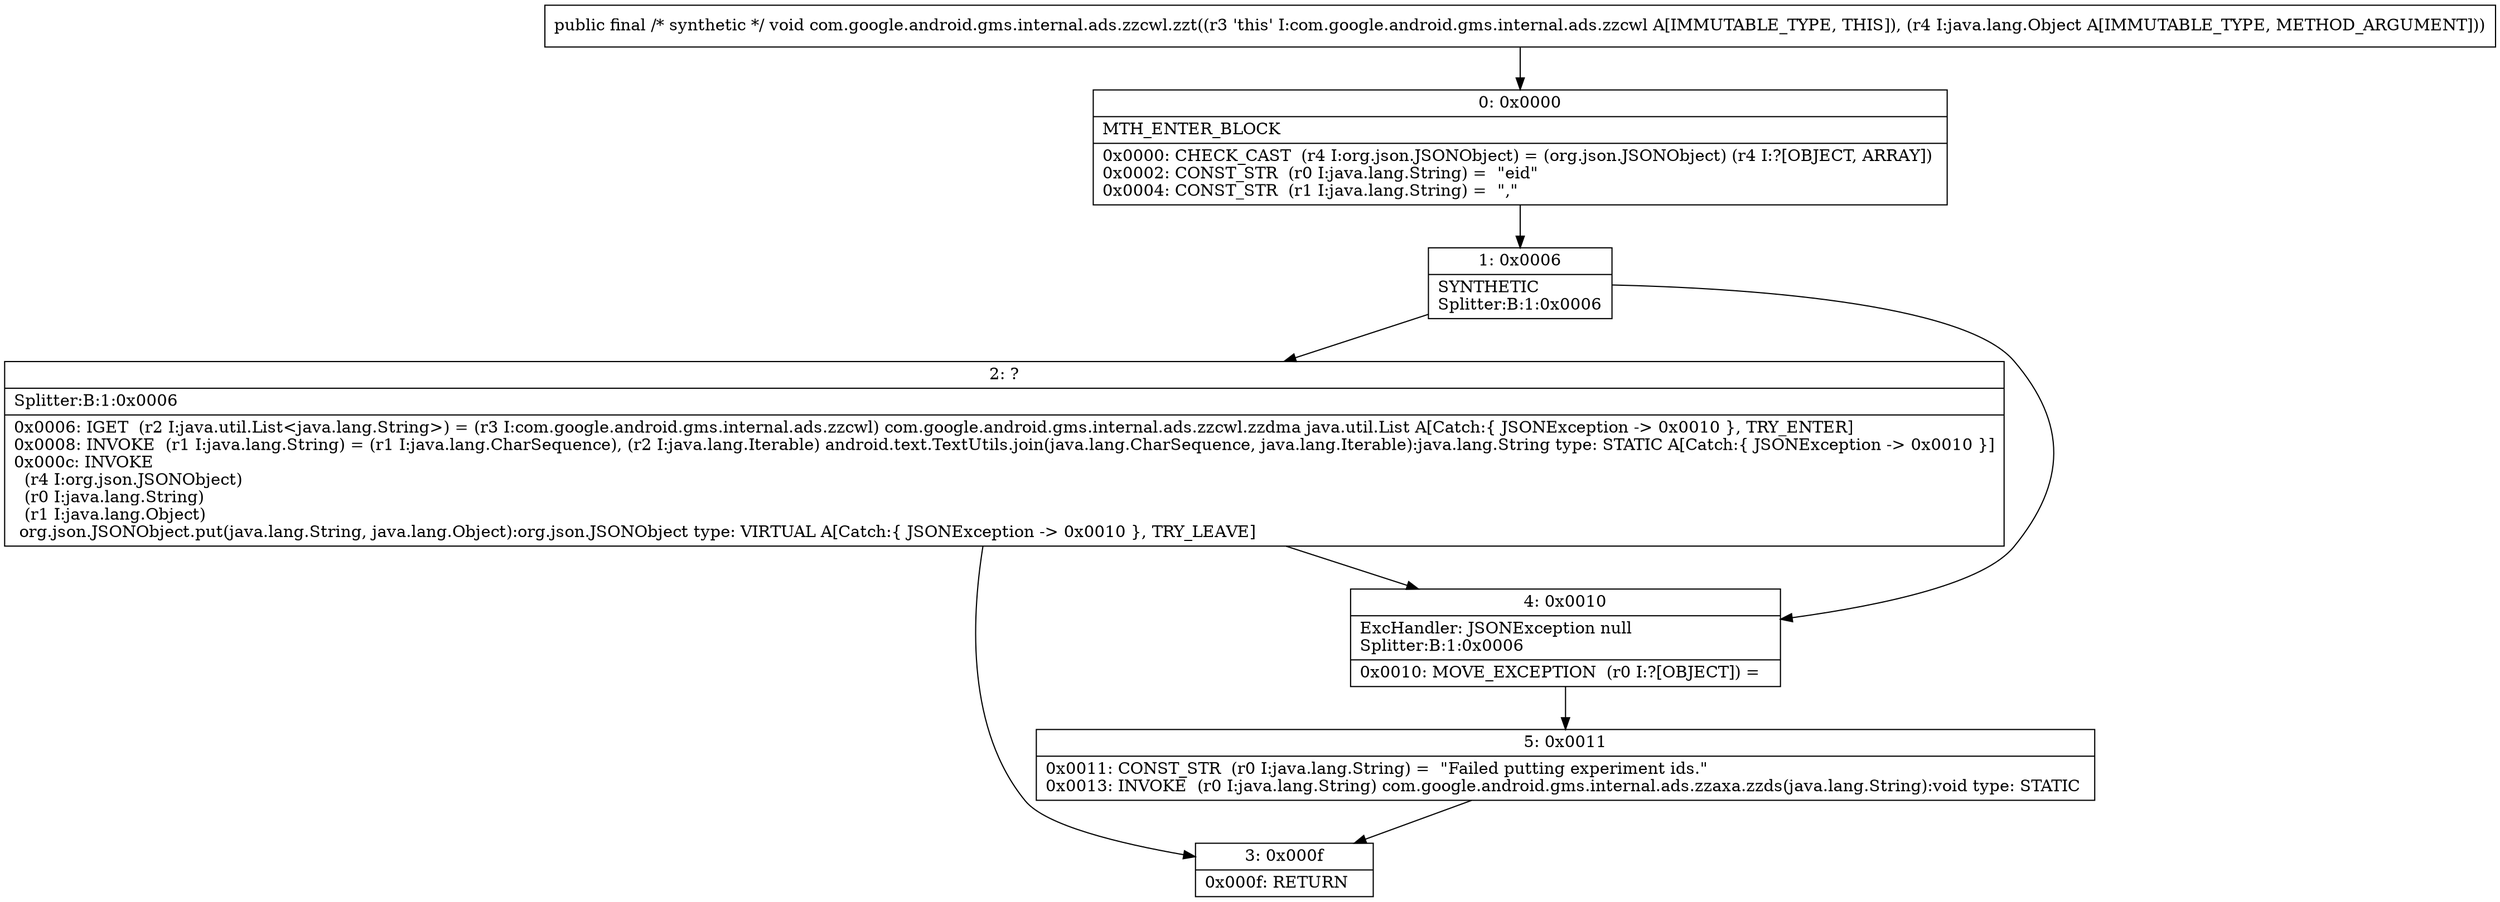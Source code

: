 digraph "CFG forcom.google.android.gms.internal.ads.zzcwl.zzt(Ljava\/lang\/Object;)V" {
Node_0 [shape=record,label="{0\:\ 0x0000|MTH_ENTER_BLOCK\l|0x0000: CHECK_CAST  (r4 I:org.json.JSONObject) = (org.json.JSONObject) (r4 I:?[OBJECT, ARRAY]) \l0x0002: CONST_STR  (r0 I:java.lang.String) =  \"eid\" \l0x0004: CONST_STR  (r1 I:java.lang.String) =  \",\" \l}"];
Node_1 [shape=record,label="{1\:\ 0x0006|SYNTHETIC\lSplitter:B:1:0x0006\l}"];
Node_2 [shape=record,label="{2\:\ ?|Splitter:B:1:0x0006\l|0x0006: IGET  (r2 I:java.util.List\<java.lang.String\>) = (r3 I:com.google.android.gms.internal.ads.zzcwl) com.google.android.gms.internal.ads.zzcwl.zzdma java.util.List A[Catch:\{ JSONException \-\> 0x0010 \}, TRY_ENTER]\l0x0008: INVOKE  (r1 I:java.lang.String) = (r1 I:java.lang.CharSequence), (r2 I:java.lang.Iterable) android.text.TextUtils.join(java.lang.CharSequence, java.lang.Iterable):java.lang.String type: STATIC A[Catch:\{ JSONException \-\> 0x0010 \}]\l0x000c: INVOKE  \l  (r4 I:org.json.JSONObject)\l  (r0 I:java.lang.String)\l  (r1 I:java.lang.Object)\l org.json.JSONObject.put(java.lang.String, java.lang.Object):org.json.JSONObject type: VIRTUAL A[Catch:\{ JSONException \-\> 0x0010 \}, TRY_LEAVE]\l}"];
Node_3 [shape=record,label="{3\:\ 0x000f|0x000f: RETURN   \l}"];
Node_4 [shape=record,label="{4\:\ 0x0010|ExcHandler: JSONException null\lSplitter:B:1:0x0006\l|0x0010: MOVE_EXCEPTION  (r0 I:?[OBJECT]) =  \l}"];
Node_5 [shape=record,label="{5\:\ 0x0011|0x0011: CONST_STR  (r0 I:java.lang.String) =  \"Failed putting experiment ids.\" \l0x0013: INVOKE  (r0 I:java.lang.String) com.google.android.gms.internal.ads.zzaxa.zzds(java.lang.String):void type: STATIC \l}"];
MethodNode[shape=record,label="{public final \/* synthetic *\/ void com.google.android.gms.internal.ads.zzcwl.zzt((r3 'this' I:com.google.android.gms.internal.ads.zzcwl A[IMMUTABLE_TYPE, THIS]), (r4 I:java.lang.Object A[IMMUTABLE_TYPE, METHOD_ARGUMENT])) }"];
MethodNode -> Node_0;
Node_0 -> Node_1;
Node_1 -> Node_2;
Node_1 -> Node_4;
Node_2 -> Node_3;
Node_2 -> Node_4;
Node_4 -> Node_5;
Node_5 -> Node_3;
}

